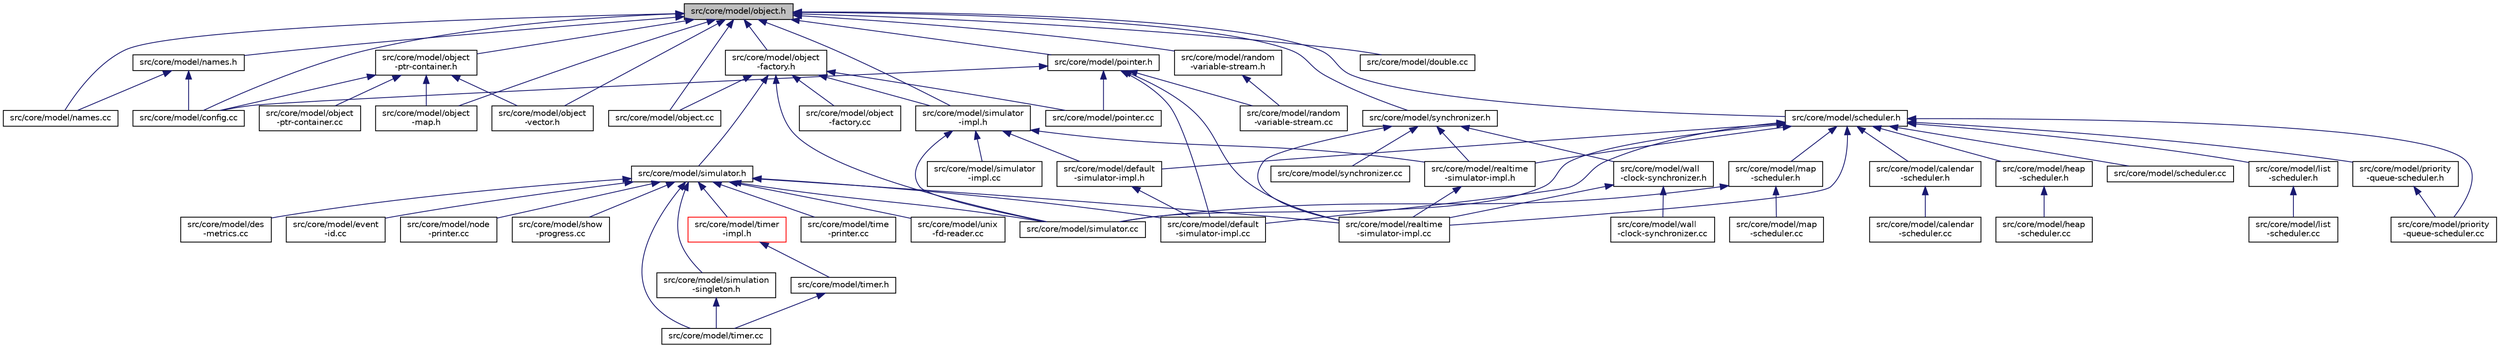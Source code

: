 digraph "src/core/model/object.h"
{
 // LATEX_PDF_SIZE
  edge [fontname="Helvetica",fontsize="10",labelfontname="Helvetica",labelfontsize="10"];
  node [fontname="Helvetica",fontsize="10",shape=record];
  Node1 [label="src/core/model/object.h",height=0.2,width=0.4,color="black", fillcolor="grey75", style="filled", fontcolor="black",tooltip="ns3::Object class declaration, which is the root of the Object hierarchy and Aggregation."];
  Node1 -> Node2 [dir="back",color="midnightblue",fontsize="10",style="solid",fontname="Helvetica"];
  Node2 [label="src/core/model/config.cc",height=0.2,width=0.4,color="black", fillcolor="white", style="filled",URL="$config_8cc.html",tooltip="ns3::Config implementations."];
  Node1 -> Node3 [dir="back",color="midnightblue",fontsize="10",style="solid",fontname="Helvetica"];
  Node3 [label="src/core/model/double.cc",height=0.2,width=0.4,color="black", fillcolor="white", style="filled",URL="$double_8cc.html",tooltip="ns3::DoubleValue attribute value implementation."];
  Node1 -> Node4 [dir="back",color="midnightblue",fontsize="10",style="solid",fontname="Helvetica"];
  Node4 [label="src/core/model/names.cc",height=0.2,width=0.4,color="black", fillcolor="white", style="filled",URL="$names_8cc.html",tooltip="ns3::Names, ns3::NamesNode and ns3::NamePriv implementations."];
  Node1 -> Node5 [dir="back",color="midnightblue",fontsize="10",style="solid",fontname="Helvetica"];
  Node5 [label="src/core/model/names.h",height=0.2,width=0.4,color="black", fillcolor="white", style="filled",URL="$names_8h.html",tooltip="Declaration of class ns3::Names."];
  Node5 -> Node2 [dir="back",color="midnightblue",fontsize="10",style="solid",fontname="Helvetica"];
  Node5 -> Node4 [dir="back",color="midnightblue",fontsize="10",style="solid",fontname="Helvetica"];
  Node1 -> Node6 [dir="back",color="midnightblue",fontsize="10",style="solid",fontname="Helvetica"];
  Node6 [label="src/core/model/object\l-factory.h",height=0.2,width=0.4,color="black", fillcolor="white", style="filled",URL="$object-factory_8h.html",tooltip="ns3::ObjectFactory class declaration."];
  Node6 -> Node7 [dir="back",color="midnightblue",fontsize="10",style="solid",fontname="Helvetica"];
  Node7 [label="src/core/model/object\l-factory.cc",height=0.2,width=0.4,color="black", fillcolor="white", style="filled",URL="$object-factory_8cc.html",tooltip="ns3::ObjectFactory class implementation."];
  Node6 -> Node8 [dir="back",color="midnightblue",fontsize="10",style="solid",fontname="Helvetica"];
  Node8 [label="src/core/model/object.cc",height=0.2,width=0.4,color="black", fillcolor="white", style="filled",URL="$object_8cc.html",tooltip="ns3::Object class implementation."];
  Node6 -> Node9 [dir="back",color="midnightblue",fontsize="10",style="solid",fontname="Helvetica"];
  Node9 [label="src/core/model/pointer.cc",height=0.2,width=0.4,color="black", fillcolor="white", style="filled",URL="$pointer_8cc.html",tooltip="ns3::PointerValue attribute value implementations."];
  Node6 -> Node10 [dir="back",color="midnightblue",fontsize="10",style="solid",fontname="Helvetica"];
  Node10 [label="src/core/model/simulator\l-impl.h",height=0.2,width=0.4,color="black", fillcolor="white", style="filled",URL="$simulator-impl_8h.html",tooltip="ns3::SimulatorImpl declaration."];
  Node10 -> Node11 [dir="back",color="midnightblue",fontsize="10",style="solid",fontname="Helvetica"];
  Node11 [label="src/core/model/default\l-simulator-impl.h",height=0.2,width=0.4,color="black", fillcolor="white", style="filled",URL="$default-simulator-impl_8h.html",tooltip="ns3::DefaultSimulatorImpl declaration."];
  Node11 -> Node12 [dir="back",color="midnightblue",fontsize="10",style="solid",fontname="Helvetica"];
  Node12 [label="src/core/model/default\l-simulator-impl.cc",height=0.2,width=0.4,color="black", fillcolor="white", style="filled",URL="$default-simulator-impl_8cc.html",tooltip="ns3::DefaultSimulatorImpl implementation."];
  Node10 -> Node13 [dir="back",color="midnightblue",fontsize="10",style="solid",fontname="Helvetica"];
  Node13 [label="src/core/model/realtime\l-simulator-impl.h",height=0.2,width=0.4,color="black", fillcolor="white", style="filled",URL="$realtime-simulator-impl_8h.html",tooltip="ns3::RealtimeSimulatorImpl declaration."];
  Node13 -> Node14 [dir="back",color="midnightblue",fontsize="10",style="solid",fontname="Helvetica"];
  Node14 [label="src/core/model/realtime\l-simulator-impl.cc",height=0.2,width=0.4,color="black", fillcolor="white", style="filled",URL="$realtime-simulator-impl_8cc.html",tooltip="ns3::RealTimeSimulatorImpl implementation."];
  Node10 -> Node15 [dir="back",color="midnightblue",fontsize="10",style="solid",fontname="Helvetica"];
  Node15 [label="src/core/model/simulator\l-impl.cc",height=0.2,width=0.4,color="black", fillcolor="white", style="filled",URL="$simulator-impl_8cc.html",tooltip="ns3::SimulatorImpl implementation."];
  Node10 -> Node16 [dir="back",color="midnightblue",fontsize="10",style="solid",fontname="Helvetica"];
  Node16 [label="src/core/model/simulator.cc",height=0.2,width=0.4,color="black", fillcolor="white", style="filled",URL="$simulator_8cc.html",tooltip="ns3::Simulator implementation, as well as implementation pointer, global scheduler implementation."];
  Node6 -> Node16 [dir="back",color="midnightblue",fontsize="10",style="solid",fontname="Helvetica"];
  Node6 -> Node17 [dir="back",color="midnightblue",fontsize="10",style="solid",fontname="Helvetica"];
  Node17 [label="src/core/model/simulator.h",height=0.2,width=0.4,color="black", fillcolor="white", style="filled",URL="$simulator_8h.html",tooltip="ns3::Simulator declaration."];
  Node17 -> Node12 [dir="back",color="midnightblue",fontsize="10",style="solid",fontname="Helvetica"];
  Node17 -> Node18 [dir="back",color="midnightblue",fontsize="10",style="solid",fontname="Helvetica"];
  Node18 [label="src/core/model/des\l-metrics.cc",height=0.2,width=0.4,color="black", fillcolor="white", style="filled",URL="$des-metrics_8cc.html",tooltip="ns3::DesMetrics implementation."];
  Node17 -> Node19 [dir="back",color="midnightblue",fontsize="10",style="solid",fontname="Helvetica"];
  Node19 [label="src/core/model/event\l-id.cc",height=0.2,width=0.4,color="black", fillcolor="white", style="filled",URL="$event-id_8cc.html",tooltip="ns3::EventId implementation."];
  Node17 -> Node20 [dir="back",color="midnightblue",fontsize="10",style="solid",fontname="Helvetica"];
  Node20 [label="src/core/model/node\l-printer.cc",height=0.2,width=0.4,color="black", fillcolor="white", style="filled",URL="$node-printer_8cc.html",tooltip="ns3::DefaultNodePrinter implementation."];
  Node17 -> Node14 [dir="back",color="midnightblue",fontsize="10",style="solid",fontname="Helvetica"];
  Node17 -> Node21 [dir="back",color="midnightblue",fontsize="10",style="solid",fontname="Helvetica"];
  Node21 [label="src/core/model/show\l-progress.cc",height=0.2,width=0.4,color="black", fillcolor="white", style="filled",URL="$show-progress_8cc.html",tooltip="ns3::ShowProgress implementation."];
  Node17 -> Node22 [dir="back",color="midnightblue",fontsize="10",style="solid",fontname="Helvetica"];
  Node22 [label="src/core/model/simulation\l-singleton.h",height=0.2,width=0.4,color="black", fillcolor="white", style="filled",URL="$simulation-singleton_8h.html",tooltip="ns3::SimulationSingleton declaration and template implementation."];
  Node22 -> Node23 [dir="back",color="midnightblue",fontsize="10",style="solid",fontname="Helvetica"];
  Node23 [label="src/core/model/timer.cc",height=0.2,width=0.4,color="black", fillcolor="white", style="filled",URL="$timer_8cc.html",tooltip="ns3::Timer implementation."];
  Node17 -> Node16 [dir="back",color="midnightblue",fontsize="10",style="solid",fontname="Helvetica"];
  Node17 -> Node24 [dir="back",color="midnightblue",fontsize="10",style="solid",fontname="Helvetica"];
  Node24 [label="src/core/model/time\l-printer.cc",height=0.2,width=0.4,color="black", fillcolor="white", style="filled",URL="$time-printer_8cc.html",tooltip="ns3::DefaultTimePrinter implementation."];
  Node17 -> Node25 [dir="back",color="midnightblue",fontsize="10",style="solid",fontname="Helvetica"];
  Node25 [label="src/core/model/timer\l-impl.h",height=0.2,width=0.4,color="red", fillcolor="white", style="filled",URL="$timer-impl_8h.html",tooltip="ns3::TimerImpl declaration and implementation."];
  Node25 -> Node26 [dir="back",color="midnightblue",fontsize="10",style="solid",fontname="Helvetica"];
  Node26 [label="src/core/model/timer.h",height=0.2,width=0.4,color="black", fillcolor="white", style="filled",URL="$timer_8h.html",tooltip="ns3::Timer class declaration."];
  Node26 -> Node23 [dir="back",color="midnightblue",fontsize="10",style="solid",fontname="Helvetica"];
  Node17 -> Node23 [dir="back",color="midnightblue",fontsize="10",style="solid",fontname="Helvetica"];
  Node17 -> Node29 [dir="back",color="midnightblue",fontsize="10",style="solid",fontname="Helvetica"];
  Node29 [label="src/core/model/unix\l-fd-reader.cc",height=0.2,width=0.4,color="black", fillcolor="white", style="filled",URL="$unix-fd-reader_8cc.html",tooltip="ns3::FdReader implementation."];
  Node1 -> Node30 [dir="back",color="midnightblue",fontsize="10",style="solid",fontname="Helvetica"];
  Node30 [label="src/core/model/object\l-map.h",height=0.2,width=0.4,color="black", fillcolor="white", style="filled",URL="$object-map_8h.html",tooltip="ns3::ObjectMap attribute value declarations and template implementations."];
  Node1 -> Node31 [dir="back",color="midnightblue",fontsize="10",style="solid",fontname="Helvetica"];
  Node31 [label="src/core/model/object\l-ptr-container.h",height=0.2,width=0.4,color="black", fillcolor="white", style="filled",URL="$object-ptr-container_8h.html",tooltip="ns3::ObjectPtrContainerValue attribute value declarations and template implementations."];
  Node31 -> Node2 [dir="back",color="midnightblue",fontsize="10",style="solid",fontname="Helvetica"];
  Node31 -> Node30 [dir="back",color="midnightblue",fontsize="10",style="solid",fontname="Helvetica"];
  Node31 -> Node32 [dir="back",color="midnightblue",fontsize="10",style="solid",fontname="Helvetica"];
  Node32 [label="src/core/model/object\l-ptr-container.cc",height=0.2,width=0.4,color="black", fillcolor="white", style="filled",URL="$object-ptr-container_8cc.html",tooltip="ns3::ObjectPtrContainerValue attribute value implementations."];
  Node31 -> Node33 [dir="back",color="midnightblue",fontsize="10",style="solid",fontname="Helvetica"];
  Node33 [label="src/core/model/object\l-vector.h",height=0.2,width=0.4,color="black", fillcolor="white", style="filled",URL="$object-vector_8h.html",tooltip="ns3::ObjectVectorValue attribute value declarations and template implementations."];
  Node1 -> Node33 [dir="back",color="midnightblue",fontsize="10",style="solid",fontname="Helvetica"];
  Node1 -> Node8 [dir="back",color="midnightblue",fontsize="10",style="solid",fontname="Helvetica"];
  Node1 -> Node34 [dir="back",color="midnightblue",fontsize="10",style="solid",fontname="Helvetica"];
  Node34 [label="src/core/model/pointer.h",height=0.2,width=0.4,color="black", fillcolor="white", style="filled",URL="$pointer_8h.html",tooltip="ns3::PointerValue attribute value declarations and template implementations."];
  Node34 -> Node2 [dir="back",color="midnightblue",fontsize="10",style="solid",fontname="Helvetica"];
  Node34 -> Node12 [dir="back",color="midnightblue",fontsize="10",style="solid",fontname="Helvetica"];
  Node34 -> Node9 [dir="back",color="midnightblue",fontsize="10",style="solid",fontname="Helvetica"];
  Node34 -> Node35 [dir="back",color="midnightblue",fontsize="10",style="solid",fontname="Helvetica"];
  Node35 [label="src/core/model/random\l-variable-stream.cc",height=0.2,width=0.4,color="black", fillcolor="white", style="filled",URL="$random-variable-stream_8cc.html",tooltip="ns3::RandomVariableStream and related implementations"];
  Node34 -> Node14 [dir="back",color="midnightblue",fontsize="10",style="solid",fontname="Helvetica"];
  Node1 -> Node36 [dir="back",color="midnightblue",fontsize="10",style="solid",fontname="Helvetica"];
  Node36 [label="src/core/model/random\l-variable-stream.h",height=0.2,width=0.4,color="black", fillcolor="white", style="filled",URL="$random-variable-stream_8h.html",tooltip="ns3::RandomVariableStream declaration, and related classes."];
  Node36 -> Node35 [dir="back",color="midnightblue",fontsize="10",style="solid",fontname="Helvetica"];
  Node1 -> Node37 [dir="back",color="midnightblue",fontsize="10",style="solid",fontname="Helvetica"];
  Node37 [label="src/core/model/scheduler.h",height=0.2,width=0.4,color="black", fillcolor="white", style="filled",URL="$scheduler_8h.html",tooltip="ns3::Scheduler abstract base class, ns3::Scheduler::Event and ns3::Scheduler::EventKey declarations."];
  Node37 -> Node38 [dir="back",color="midnightblue",fontsize="10",style="solid",fontname="Helvetica"];
  Node38 [label="src/core/model/calendar\l-scheduler.h",height=0.2,width=0.4,color="black", fillcolor="white", style="filled",URL="$calendar-scheduler_8h.html",tooltip="ns3::CalendarScheduler class declaration."];
  Node38 -> Node39 [dir="back",color="midnightblue",fontsize="10",style="solid",fontname="Helvetica"];
  Node39 [label="src/core/model/calendar\l-scheduler.cc",height=0.2,width=0.4,color="black", fillcolor="white", style="filled",URL="$calendar-scheduler_8cc.html",tooltip="ns3::CalendarScheduler class implementation."];
  Node37 -> Node12 [dir="back",color="midnightblue",fontsize="10",style="solid",fontname="Helvetica"];
  Node37 -> Node11 [dir="back",color="midnightblue",fontsize="10",style="solid",fontname="Helvetica"];
  Node37 -> Node40 [dir="back",color="midnightblue",fontsize="10",style="solid",fontname="Helvetica"];
  Node40 [label="src/core/model/heap\l-scheduler.h",height=0.2,width=0.4,color="black", fillcolor="white", style="filled",URL="$heap-scheduler_8h.html",tooltip="ns3::HeapScheduler declaration."];
  Node40 -> Node41 [dir="back",color="midnightblue",fontsize="10",style="solid",fontname="Helvetica"];
  Node41 [label="src/core/model/heap\l-scheduler.cc",height=0.2,width=0.4,color="black", fillcolor="white", style="filled",URL="$heap-scheduler_8cc.html",tooltip="Implementation of ns3::HeapScheduler class."];
  Node37 -> Node42 [dir="back",color="midnightblue",fontsize="10",style="solid",fontname="Helvetica"];
  Node42 [label="src/core/model/list\l-scheduler.h",height=0.2,width=0.4,color="black", fillcolor="white", style="filled",URL="$list-scheduler_8h.html",tooltip="ns3::ListScheduler declaration."];
  Node42 -> Node43 [dir="back",color="midnightblue",fontsize="10",style="solid",fontname="Helvetica"];
  Node43 [label="src/core/model/list\l-scheduler.cc",height=0.2,width=0.4,color="black", fillcolor="white", style="filled",URL="$list-scheduler_8cc.html",tooltip="ns3::ListScheduler implementation."];
  Node37 -> Node44 [dir="back",color="midnightblue",fontsize="10",style="solid",fontname="Helvetica"];
  Node44 [label="src/core/model/map\l-scheduler.h",height=0.2,width=0.4,color="black", fillcolor="white", style="filled",URL="$map-scheduler_8h.html",tooltip="ns3::MapScheduler declaration."];
  Node44 -> Node45 [dir="back",color="midnightblue",fontsize="10",style="solid",fontname="Helvetica"];
  Node45 [label="src/core/model/map\l-scheduler.cc",height=0.2,width=0.4,color="black", fillcolor="white", style="filled",URL="$map-scheduler_8cc.html",tooltip="ns3::MapScheduler implementation."];
  Node44 -> Node16 [dir="back",color="midnightblue",fontsize="10",style="solid",fontname="Helvetica"];
  Node37 -> Node46 [dir="back",color="midnightblue",fontsize="10",style="solid",fontname="Helvetica"];
  Node46 [label="src/core/model/priority\l-queue-scheduler.cc",height=0.2,width=0.4,color="black", fillcolor="white", style="filled",URL="$priority-queue-scheduler_8cc.html",tooltip="Implementation of ns3::PriorityQueueScheduler class."];
  Node37 -> Node47 [dir="back",color="midnightblue",fontsize="10",style="solid",fontname="Helvetica"];
  Node47 [label="src/core/model/priority\l-queue-scheduler.h",height=0.2,width=0.4,color="black", fillcolor="white", style="filled",URL="$priority-queue-scheduler_8h.html",tooltip="Declaration of ns3::PriorityQueueScheduler class."];
  Node47 -> Node46 [dir="back",color="midnightblue",fontsize="10",style="solid",fontname="Helvetica"];
  Node37 -> Node14 [dir="back",color="midnightblue",fontsize="10",style="solid",fontname="Helvetica"];
  Node37 -> Node13 [dir="back",color="midnightblue",fontsize="10",style="solid",fontname="Helvetica"];
  Node37 -> Node48 [dir="back",color="midnightblue",fontsize="10",style="solid",fontname="Helvetica"];
  Node48 [label="src/core/model/scheduler.cc",height=0.2,width=0.4,color="black", fillcolor="white", style="filled",URL="$scheduler_8cc.html",tooltip="ns3::Scheduler implementation."];
  Node37 -> Node16 [dir="back",color="midnightblue",fontsize="10",style="solid",fontname="Helvetica"];
  Node1 -> Node10 [dir="back",color="midnightblue",fontsize="10",style="solid",fontname="Helvetica"];
  Node1 -> Node49 [dir="back",color="midnightblue",fontsize="10",style="solid",fontname="Helvetica"];
  Node49 [label="src/core/model/synchronizer.h",height=0.2,width=0.4,color="black", fillcolor="white", style="filled",URL="$synchronizer_8h.html",tooltip="ns3::Synchronizer declaration."];
  Node49 -> Node14 [dir="back",color="midnightblue",fontsize="10",style="solid",fontname="Helvetica"];
  Node49 -> Node13 [dir="back",color="midnightblue",fontsize="10",style="solid",fontname="Helvetica"];
  Node49 -> Node50 [dir="back",color="midnightblue",fontsize="10",style="solid",fontname="Helvetica"];
  Node50 [label="src/core/model/synchronizer.cc",height=0.2,width=0.4,color="black", fillcolor="white", style="filled",URL="$synchronizer_8cc.html",tooltip="ns3::Synchronizer implementation."];
  Node49 -> Node51 [dir="back",color="midnightblue",fontsize="10",style="solid",fontname="Helvetica"];
  Node51 [label="src/core/model/wall\l-clock-synchronizer.h",height=0.2,width=0.4,color="black", fillcolor="white", style="filled",URL="$wall-clock-synchronizer_8h.html",tooltip="ns3::WallClockSynchronizer declaration."];
  Node51 -> Node14 [dir="back",color="midnightblue",fontsize="10",style="solid",fontname="Helvetica"];
  Node51 -> Node52 [dir="back",color="midnightblue",fontsize="10",style="solid",fontname="Helvetica"];
  Node52 [label="src/core/model/wall\l-clock-synchronizer.cc",height=0.2,width=0.4,color="black", fillcolor="white", style="filled",URL="$wall-clock-synchronizer_8cc.html",tooltip="ns3::WallClockSynchronizer implementation."];
}
